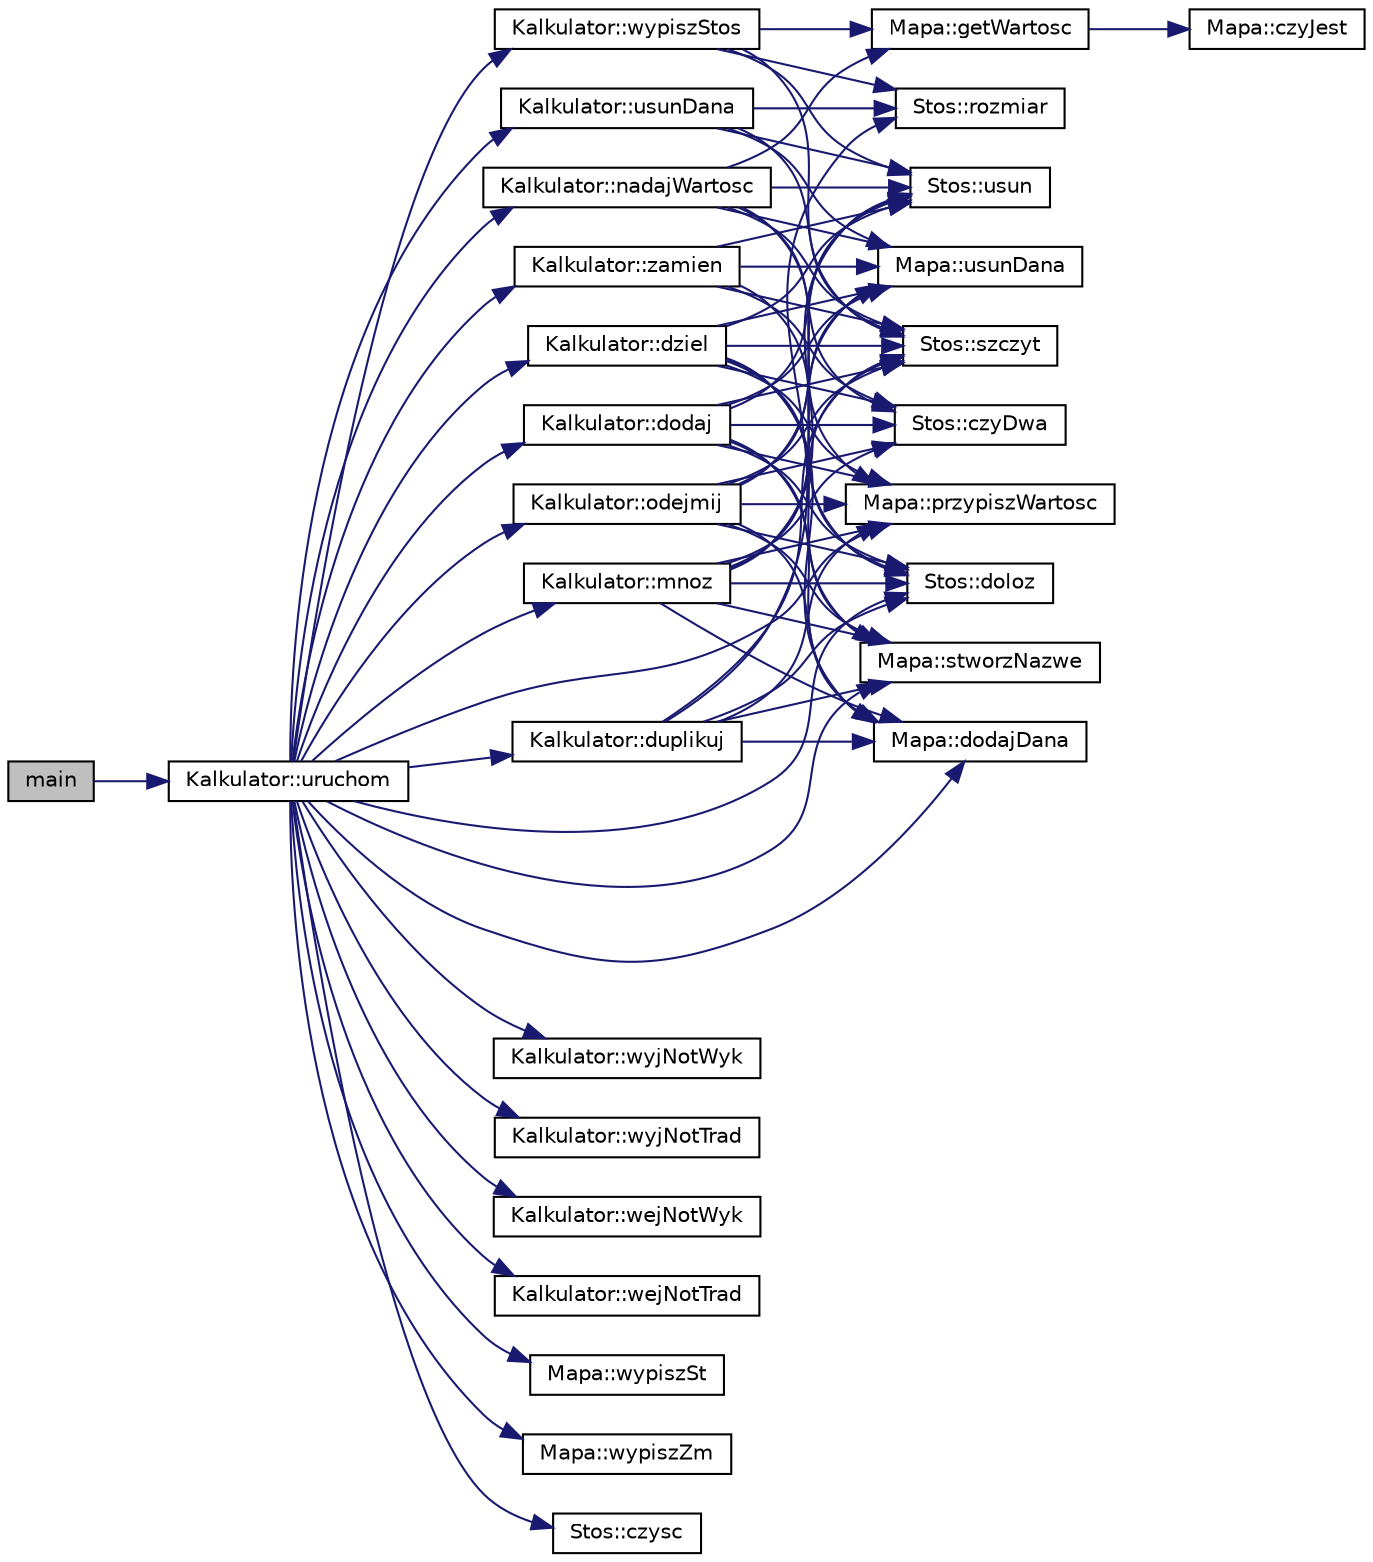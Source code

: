 digraph G
{
  edge [fontname="Helvetica",fontsize="10",labelfontname="Helvetica",labelfontsize="10"];
  node [fontname="Helvetica",fontsize="10",shape=record];
  rankdir="LR";
  Node1 [label="main",height=0.2,width=0.4,color="black", fillcolor="grey75", style="filled" fontcolor="black"];
  Node1 -> Node2 [color="midnightblue",fontsize="10",style="solid",fontname="Helvetica"];
  Node2 [label="Kalkulator::uruchom",height=0.2,width=0.4,color="black", fillcolor="white", style="filled",URL="$class_kalkulator.html#a5c93ab5cad906db148a1670a013e8690",tooltip="Funkcja interakcji z użytkownikiem."];
  Node2 -> Node3 [color="midnightblue",fontsize="10",style="solid",fontname="Helvetica"];
  Node3 [label="Kalkulator::wypiszStos",height=0.2,width=0.4,color="black", fillcolor="white", style="filled",URL="$class_kalkulator.html#ae58329d006be8230c008b65580ed3cdc",tooltip="Funkcja wypisująca całą zawartość stosu w odpowiednim formacie."];
  Node3 -> Node4 [color="midnightblue",fontsize="10",style="solid",fontname="Helvetica"];
  Node4 [label="Stos::rozmiar",height=0.2,width=0.4,color="black", fillcolor="white", style="filled",URL="$class_stos.html#a66e658929cc85d93e66ea49d627402b2",tooltip="Obudowa funkcji size()."];
  Node3 -> Node5 [color="midnightblue",fontsize="10",style="solid",fontname="Helvetica"];
  Node5 [label="Stos::szczyt",height=0.2,width=0.4,color="black", fillcolor="white", style="filled",URL="$class_stos.html#adefd481d405f9b0f9355f32f57d525af",tooltip="Obudowa funkcji top()."];
  Node3 -> Node6 [color="midnightblue",fontsize="10",style="solid",fontname="Helvetica"];
  Node6 [label="Stos::usun",height=0.2,width=0.4,color="black", fillcolor="white", style="filled",URL="$class_stos.html#a1155a53b512ed3badc6c2fda97d7928a",tooltip="Obudowa funkcji pop()."];
  Node3 -> Node7 [color="midnightblue",fontsize="10",style="solid",fontname="Helvetica"];
  Node7 [label="Mapa::getWartosc",height=0.2,width=0.4,color="black", fillcolor="white", style="filled",URL="$class_mapa.html#ab0f77c7f8536a2948eeb9bc62df78794",tooltip="Getter dla wartości danego elementu mapy."];
  Node7 -> Node8 [color="midnightblue",fontsize="10",style="solid",fontname="Helvetica"];
  Node8 [label="Mapa::czyJest",height=0.2,width=0.4,color="black", fillcolor="white", style="filled",URL="$class_mapa.html#a4df67279f14ea63283fa535afa23b300",tooltip="Funkcja sprawdzająca czy element o danym kluczu jest w mapie."];
  Node2 -> Node9 [color="midnightblue",fontsize="10",style="solid",fontname="Helvetica"];
  Node9 [label="Kalkulator::duplikuj",height=0.2,width=0.4,color="black", fillcolor="white", style="filled",URL="$class_kalkulator.html#ad65641df574ac3685cbdb1bf6b66a4f5",tooltip="Funkcja duplikująca wierzchni element stosu."];
  Node9 -> Node4 [color="midnightblue",fontsize="10",style="solid",fontname="Helvetica"];
  Node9 -> Node5 [color="midnightblue",fontsize="10",style="solid",fontname="Helvetica"];
  Node9 -> Node10 [color="midnightblue",fontsize="10",style="solid",fontname="Helvetica"];
  Node10 [label="Mapa::stworzNazwe",height=0.2,width=0.4,color="black", fillcolor="white", style="filled",URL="$class_mapa.html#a535534b7aad2bab8aa50dfe0b2434d58",tooltip="Funkcja tworząca nową nazwę stałej."];
  Node9 -> Node11 [color="midnightblue",fontsize="10",style="solid",fontname="Helvetica"];
  Node11 [label="Mapa::dodajDana",height=0.2,width=0.4,color="black", fillcolor="white", style="filled",URL="$class_mapa.html#aae13819e03f6e85e29e2df75e43a1d80",tooltip="Funkcja dodająca element o zadanym kluczu do mapy."];
  Node9 -> Node12 [color="midnightblue",fontsize="10",style="solid",fontname="Helvetica"];
  Node12 [label="Mapa::przypiszWartosc",height=0.2,width=0.4,color="black", fillcolor="white", style="filled",URL="$class_mapa.html#a771fd3d997953b2c7845a64ac51a7094",tooltip="Funkcja przypisująca wartość elementowi."];
  Node9 -> Node13 [color="midnightblue",fontsize="10",style="solid",fontname="Helvetica"];
  Node13 [label="Stos::doloz",height=0.2,width=0.4,color="black", fillcolor="white", style="filled",URL="$class_stos.html#ab3090525b8a392f922679600f6821e72",tooltip="Obudowa funkcji push(string)."];
  Node2 -> Node14 [color="midnightblue",fontsize="10",style="solid",fontname="Helvetica"];
  Node14 [label="Kalkulator::zamien",height=0.2,width=0.4,color="black", fillcolor="white", style="filled",URL="$class_kalkulator.html#ad47977cdf8791bc2f4508ecb1b5bba15",tooltip="Funkcja zamieniająca miejscami dwa wierzchnie elementy stosu."];
  Node14 -> Node15 [color="midnightblue",fontsize="10",style="solid",fontname="Helvetica"];
  Node15 [label="Stos::czyDwa",height=0.2,width=0.4,color="black", fillcolor="white", style="filled",URL="$class_stos.html#ab4036a7510abea889bdf4ed65c161fdc",tooltip="Funkcja sprawdzająca czy na stosie są choć dwa elementy."];
  Node14 -> Node5 [color="midnightblue",fontsize="10",style="solid",fontname="Helvetica"];
  Node14 -> Node6 [color="midnightblue",fontsize="10",style="solid",fontname="Helvetica"];
  Node14 -> Node16 [color="midnightblue",fontsize="10",style="solid",fontname="Helvetica"];
  Node16 [label="Mapa::usunDana",height=0.2,width=0.4,color="black", fillcolor="white", style="filled",URL="$class_mapa.html#a5bb78969e5a237b07db78b37939c4e9f",tooltip="Funkcja usuwająca element o zadanym kluczu z mapy."];
  Node14 -> Node13 [color="midnightblue",fontsize="10",style="solid",fontname="Helvetica"];
  Node2 -> Node17 [color="midnightblue",fontsize="10",style="solid",fontname="Helvetica"];
  Node17 [label="Kalkulator::dodaj",height=0.2,width=0.4,color="black", fillcolor="white", style="filled",URL="$class_kalkulator.html#aefdcdaa5b5f494a408947a6e1573c0e0",tooltip="Funkcja arytmetyczna dodawania. Dodaje dwa wierzchnie elementy. Wynik odkłada na stos."];
  Node17 -> Node15 [color="midnightblue",fontsize="10",style="solid",fontname="Helvetica"];
  Node17 -> Node5 [color="midnightblue",fontsize="10",style="solid",fontname="Helvetica"];
  Node17 -> Node6 [color="midnightblue",fontsize="10",style="solid",fontname="Helvetica"];
  Node17 -> Node16 [color="midnightblue",fontsize="10",style="solid",fontname="Helvetica"];
  Node17 -> Node10 [color="midnightblue",fontsize="10",style="solid",fontname="Helvetica"];
  Node17 -> Node13 [color="midnightblue",fontsize="10",style="solid",fontname="Helvetica"];
  Node17 -> Node11 [color="midnightblue",fontsize="10",style="solid",fontname="Helvetica"];
  Node17 -> Node12 [color="midnightblue",fontsize="10",style="solid",fontname="Helvetica"];
  Node2 -> Node18 [color="midnightblue",fontsize="10",style="solid",fontname="Helvetica"];
  Node18 [label="Kalkulator::odejmij",height=0.2,width=0.4,color="black", fillcolor="white", style="filled",URL="$class_kalkulator.html#a825290e83ebc42eeb77ce367b6c80d5f",tooltip="Funkcja arytmetyczna odejmowania. Odejmuje drugi od góry element od wierzchniego. Wynik odkłada na st..."];
  Node18 -> Node15 [color="midnightblue",fontsize="10",style="solid",fontname="Helvetica"];
  Node18 -> Node5 [color="midnightblue",fontsize="10",style="solid",fontname="Helvetica"];
  Node18 -> Node6 [color="midnightblue",fontsize="10",style="solid",fontname="Helvetica"];
  Node18 -> Node16 [color="midnightblue",fontsize="10",style="solid",fontname="Helvetica"];
  Node18 -> Node10 [color="midnightblue",fontsize="10",style="solid",fontname="Helvetica"];
  Node18 -> Node13 [color="midnightblue",fontsize="10",style="solid",fontname="Helvetica"];
  Node18 -> Node11 [color="midnightblue",fontsize="10",style="solid",fontname="Helvetica"];
  Node18 -> Node12 [color="midnightblue",fontsize="10",style="solid",fontname="Helvetica"];
  Node2 -> Node19 [color="midnightblue",fontsize="10",style="solid",fontname="Helvetica"];
  Node19 [label="Kalkulator::mnoz",height=0.2,width=0.4,color="black", fillcolor="white", style="filled",URL="$class_kalkulator.html#a2b6bf727e0f4ebf4adb676a474800fcb",tooltip="Funkcja arytmetyczna mnożenia. Mnoży przez siebie dwa wierzchnie elementy. Wynik odkłada na stos..."];
  Node19 -> Node15 [color="midnightblue",fontsize="10",style="solid",fontname="Helvetica"];
  Node19 -> Node5 [color="midnightblue",fontsize="10",style="solid",fontname="Helvetica"];
  Node19 -> Node6 [color="midnightblue",fontsize="10",style="solid",fontname="Helvetica"];
  Node19 -> Node16 [color="midnightblue",fontsize="10",style="solid",fontname="Helvetica"];
  Node19 -> Node10 [color="midnightblue",fontsize="10",style="solid",fontname="Helvetica"];
  Node19 -> Node13 [color="midnightblue",fontsize="10",style="solid",fontname="Helvetica"];
  Node19 -> Node11 [color="midnightblue",fontsize="10",style="solid",fontname="Helvetica"];
  Node19 -> Node12 [color="midnightblue",fontsize="10",style="solid",fontname="Helvetica"];
  Node2 -> Node20 [color="midnightblue",fontsize="10",style="solid",fontname="Helvetica"];
  Node20 [label="Kalkulator::dziel",height=0.2,width=0.4,color="black", fillcolor="white", style="filled",URL="$class_kalkulator.html#aaade8784e3a1fb55d12c8ddd20f98a41",tooltip="Funkcja arytmetyczna dzielenia. Dzieli wierzchni element przez drugi od góry. Wynik odkłada na stos..."];
  Node20 -> Node15 [color="midnightblue",fontsize="10",style="solid",fontname="Helvetica"];
  Node20 -> Node5 [color="midnightblue",fontsize="10",style="solid",fontname="Helvetica"];
  Node20 -> Node6 [color="midnightblue",fontsize="10",style="solid",fontname="Helvetica"];
  Node20 -> Node16 [color="midnightblue",fontsize="10",style="solid",fontname="Helvetica"];
  Node20 -> Node10 [color="midnightblue",fontsize="10",style="solid",fontname="Helvetica"];
  Node20 -> Node13 [color="midnightblue",fontsize="10",style="solid",fontname="Helvetica"];
  Node20 -> Node11 [color="midnightblue",fontsize="10",style="solid",fontname="Helvetica"];
  Node20 -> Node12 [color="midnightblue",fontsize="10",style="solid",fontname="Helvetica"];
  Node2 -> Node21 [color="midnightblue",fontsize="10",style="solid",fontname="Helvetica"];
  Node21 [label="Kalkulator::usunDana",height=0.2,width=0.4,color="black", fillcolor="white", style="filled",URL="$class_kalkulator.html#a525bb21840977c5dd7727f8f02908f6e",tooltip="Funkcja usuwająca wierzch stosu. Usuwa też z mapy."];
  Node21 -> Node4 [color="midnightblue",fontsize="10",style="solid",fontname="Helvetica"];
  Node21 -> Node5 [color="midnightblue",fontsize="10",style="solid",fontname="Helvetica"];
  Node21 -> Node6 [color="midnightblue",fontsize="10",style="solid",fontname="Helvetica"];
  Node21 -> Node16 [color="midnightblue",fontsize="10",style="solid",fontname="Helvetica"];
  Node2 -> Node22 [color="midnightblue",fontsize="10",style="solid",fontname="Helvetica"];
  Node22 [label="Kalkulator::wyjNotWyk",height=0.2,width=0.4,color="black", fillcolor="white", style="filled",URL="$class_kalkulator.html#a33bf9516d959f07626a38901ecf31697",tooltip="Funkcja zmieniająca notację wyjściową na wykładniczą."];
  Node2 -> Node23 [color="midnightblue",fontsize="10",style="solid",fontname="Helvetica"];
  Node23 [label="Kalkulator::wyjNotTrad",height=0.2,width=0.4,color="black", fillcolor="white", style="filled",URL="$class_kalkulator.html#abe70599e70a304bfd60b2ae4e6dcb9c7",tooltip="Funkcja zmieniająca notację wyjściową na tradycyjną."];
  Node2 -> Node24 [color="midnightblue",fontsize="10",style="solid",fontname="Helvetica"];
  Node24 [label="Kalkulator::wejNotWyk",height=0.2,width=0.4,color="black", fillcolor="white", style="filled",URL="$class_kalkulator.html#a68c20d11dfd95489ab092c7c50f0dbb4",tooltip="Funkcja zmieniająca notację wejściową na wykładniczą."];
  Node2 -> Node25 [color="midnightblue",fontsize="10",style="solid",fontname="Helvetica"];
  Node25 [label="Kalkulator::wejNotTrad",height=0.2,width=0.4,color="black", fillcolor="white", style="filled",URL="$class_kalkulator.html#a11e10f14cff71be66faef2e7456e8ef1",tooltip="Funkcja zmieniająca notację wejściową na tradycyjną."];
  Node2 -> Node10 [color="midnightblue",fontsize="10",style="solid",fontname="Helvetica"];
  Node2 -> Node11 [color="midnightblue",fontsize="10",style="solid",fontname="Helvetica"];
  Node2 -> Node13 [color="midnightblue",fontsize="10",style="solid",fontname="Helvetica"];
  Node2 -> Node12 [color="midnightblue",fontsize="10",style="solid",fontname="Helvetica"];
  Node2 -> Node26 [color="midnightblue",fontsize="10",style="solid",fontname="Helvetica"];
  Node26 [label="Kalkulator::nadajWartosc",height=0.2,width=0.4,color="black", fillcolor="white", style="filled",URL="$class_kalkulator.html#ad8e90670dcb323fdf702bb85ff440f25",tooltip="Funkcja przypisująca wartość z wierzchu stosu zmiennej pod nią."];
  Node26 -> Node15 [color="midnightblue",fontsize="10",style="solid",fontname="Helvetica"];
  Node26 -> Node5 [color="midnightblue",fontsize="10",style="solid",fontname="Helvetica"];
  Node26 -> Node6 [color="midnightblue",fontsize="10",style="solid",fontname="Helvetica"];
  Node26 -> Node7 [color="midnightblue",fontsize="10",style="solid",fontname="Helvetica"];
  Node26 -> Node16 [color="midnightblue",fontsize="10",style="solid",fontname="Helvetica"];
  Node26 -> Node12 [color="midnightblue",fontsize="10",style="solid",fontname="Helvetica"];
  Node2 -> Node27 [color="midnightblue",fontsize="10",style="solid",fontname="Helvetica"];
  Node27 [label="Mapa::wypiszSt",height=0.2,width=0.4,color="black", fillcolor="white", style="filled",URL="$class_mapa.html#adc94b1823d865a02054ef61e0194ae62",tooltip="Funkcja wypisująca wszystkie stałe przechowywane w mapie."];
  Node2 -> Node28 [color="midnightblue",fontsize="10",style="solid",fontname="Helvetica"];
  Node28 [label="Mapa::wypiszZm",height=0.2,width=0.4,color="black", fillcolor="white", style="filled",URL="$class_mapa.html#a3ed194baa4492951999cf275fc3bd5e6",tooltip="Funkcja wypisująca wszystkie zmienne przechowywane w mapie w kolejności alfabetycznej."];
  Node2 -> Node29 [color="midnightblue",fontsize="10",style="solid",fontname="Helvetica"];
  Node29 [label="Stos::czysc",height=0.2,width=0.4,color="black", fillcolor="white", style="filled",URL="$class_stos.html#afd2d62615f8d809e1ce836f7cf75d7e7",tooltip="Funkcja czyszcząca stos. Ściąga kolejno wszystkie elementy."];
}
